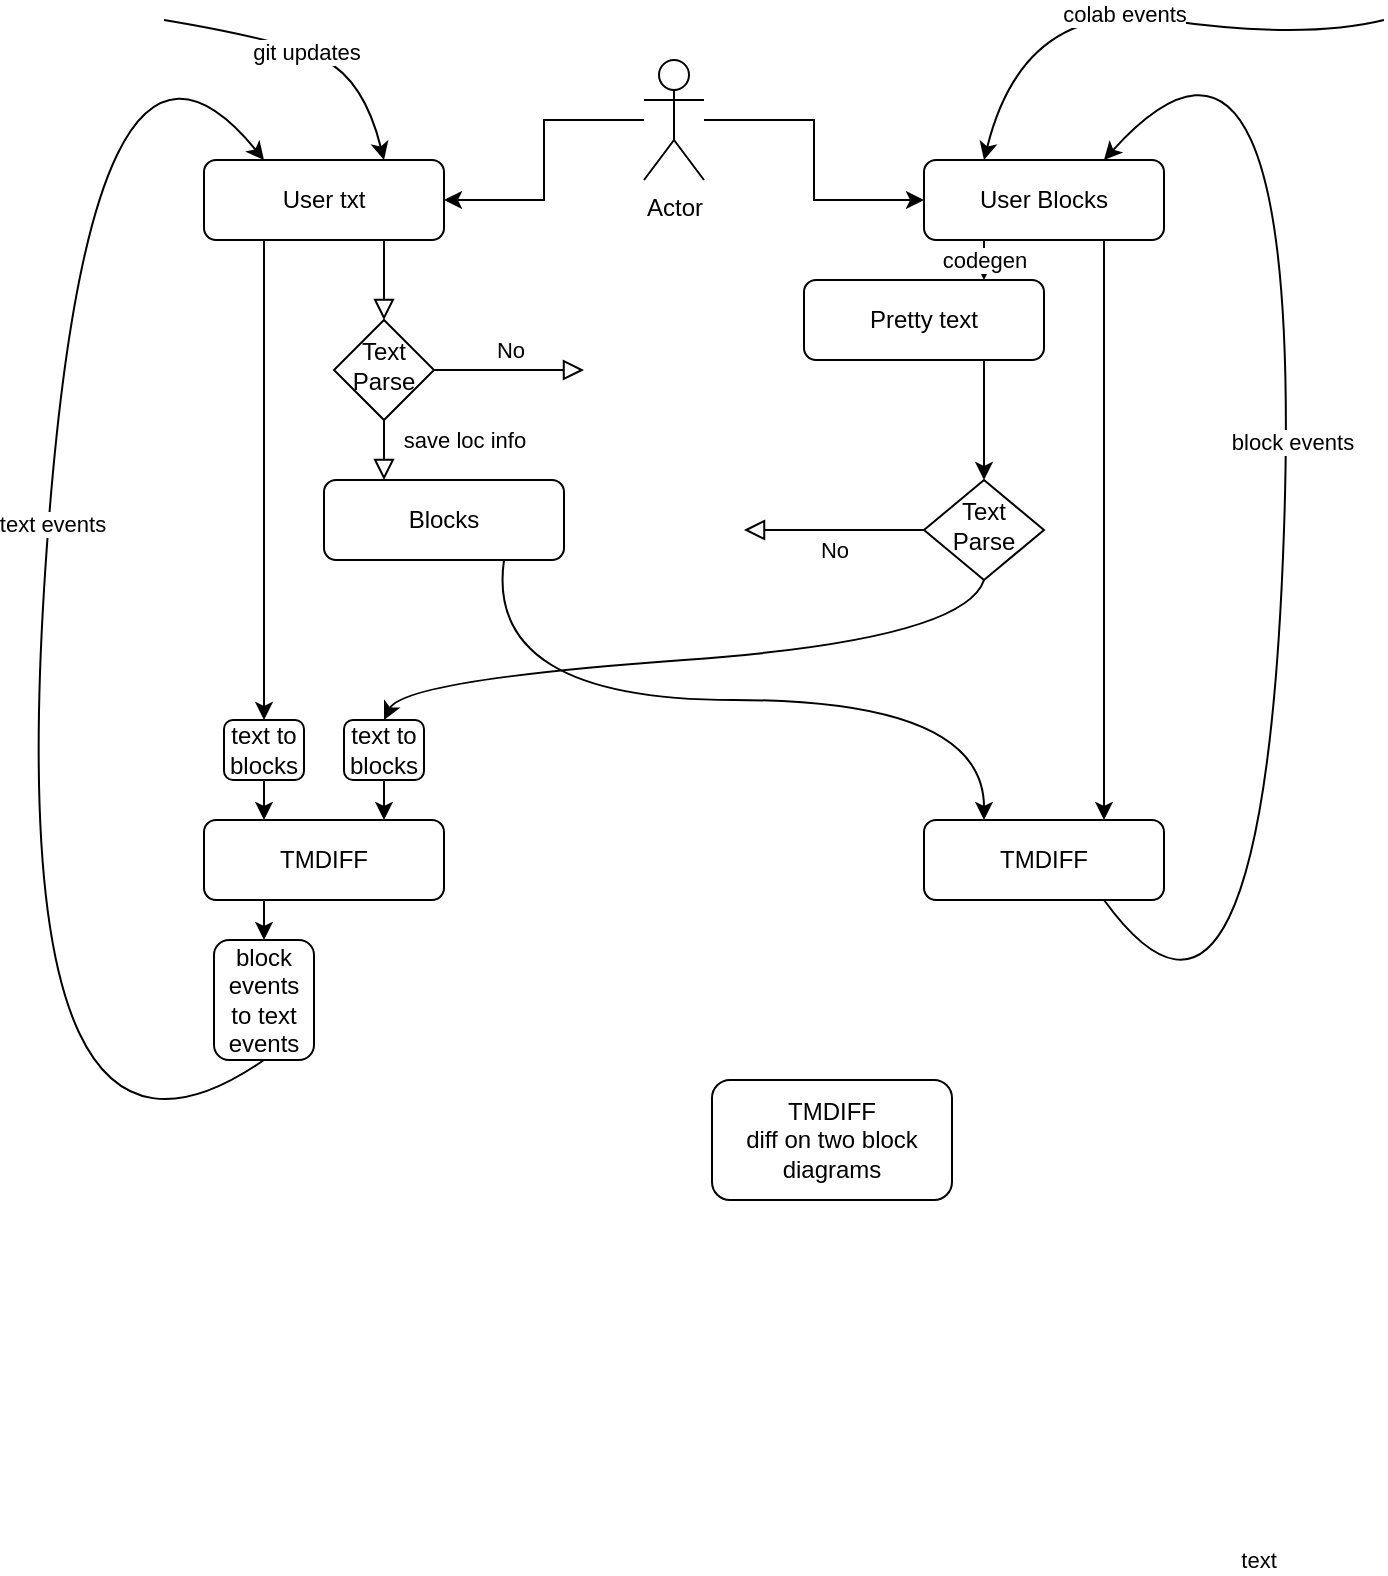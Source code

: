 <mxfile version="21.0.2" type="device"><diagram id="C5RBs43oDa-KdzZeNtuy" name="Page-1"><mxGraphModel dx="1434" dy="739" grid="1" gridSize="10" guides="1" tooltips="1" connect="1" arrows="1" fold="1" page="1" pageScale="1" pageWidth="827" pageHeight="1169" math="0" shadow="0"><root><mxCell id="WIyWlLk6GJQsqaUBKTNV-0"/><mxCell id="WIyWlLk6GJQsqaUBKTNV-1" parent="WIyWlLk6GJQsqaUBKTNV-0"/><mxCell id="WIyWlLk6GJQsqaUBKTNV-2" value="" style="rounded=0;html=1;jettySize=auto;orthogonalLoop=1;fontSize=11;endArrow=block;endFill=0;endSize=8;strokeWidth=1;shadow=0;labelBackgroundColor=none;edgeStyle=orthogonalEdgeStyle;exitX=0.75;exitY=1;exitDx=0;exitDy=0;" parent="WIyWlLk6GJQsqaUBKTNV-1" source="WIyWlLk6GJQsqaUBKTNV-3" target="WIyWlLk6GJQsqaUBKTNV-6" edge="1"><mxGeometry relative="1" as="geometry"/></mxCell><mxCell id="TvIYaoPbM7HeHV1W7y_1-3" style="edgeStyle=orthogonalEdgeStyle;rounded=0;orthogonalLoop=1;jettySize=auto;html=1;exitX=0.25;exitY=1;exitDx=0;exitDy=0;entryX=0.5;entryY=0;entryDx=0;entryDy=0;" edge="1" parent="WIyWlLk6GJQsqaUBKTNV-1" source="WIyWlLk6GJQsqaUBKTNV-3" target="TvIYaoPbM7HeHV1W7y_1-32"><mxGeometry relative="1" as="geometry"><mxPoint x="190" y="340" as="targetPoint"/></mxGeometry></mxCell><mxCell id="WIyWlLk6GJQsqaUBKTNV-3" value="User txt" style="rounded=1;whiteSpace=wrap;html=1;fontSize=12;glass=0;strokeWidth=1;shadow=0;" parent="WIyWlLk6GJQsqaUBKTNV-1" vertex="1"><mxGeometry x="160" y="80" width="120" height="40" as="geometry"/></mxCell><mxCell id="WIyWlLk6GJQsqaUBKTNV-4" value="save loc info" style="rounded=0;html=1;jettySize=auto;orthogonalLoop=1;fontSize=11;endArrow=block;endFill=0;endSize=8;strokeWidth=1;shadow=0;labelBackgroundColor=none;edgeStyle=orthogonalEdgeStyle;entryX=0.25;entryY=0;entryDx=0;entryDy=0;" parent="WIyWlLk6GJQsqaUBKTNV-1" source="WIyWlLk6GJQsqaUBKTNV-6" target="TvIYaoPbM7HeHV1W7y_1-1" edge="1"><mxGeometry x="0.2" y="40" relative="1" as="geometry"><mxPoint as="offset"/><mxPoint x="220" y="290" as="targetPoint"/></mxGeometry></mxCell><mxCell id="WIyWlLk6GJQsqaUBKTNV-5" value="No" style="edgeStyle=orthogonalEdgeStyle;rounded=0;html=1;jettySize=auto;orthogonalLoop=1;fontSize=11;endArrow=block;endFill=0;endSize=8;strokeWidth=1;shadow=0;labelBackgroundColor=none;exitX=1;exitY=0.5;exitDx=0;exitDy=0;" parent="WIyWlLk6GJQsqaUBKTNV-1" source="WIyWlLk6GJQsqaUBKTNV-6" edge="1"><mxGeometry y="10" relative="1" as="geometry"><mxPoint as="offset"/><mxPoint x="350" y="185" as="targetPoint"/><Array as="points"><mxPoint x="320" y="185"/><mxPoint x="320" y="185"/></Array></mxGeometry></mxCell><mxCell id="WIyWlLk6GJQsqaUBKTNV-6" value="Text Parse" style="rhombus;whiteSpace=wrap;html=1;shadow=0;fontFamily=Helvetica;fontSize=12;align=center;strokeWidth=1;spacing=6;spacingTop=-4;" parent="WIyWlLk6GJQsqaUBKTNV-1" vertex="1"><mxGeometry x="225" y="160" width="50" height="50" as="geometry"/></mxCell><mxCell id="TvIYaoPbM7HeHV1W7y_1-8" style="edgeStyle=orthogonalEdgeStyle;rounded=0;orthogonalLoop=1;jettySize=auto;html=1;exitX=0.75;exitY=1;exitDx=0;exitDy=0;entryX=0.75;entryY=0;entryDx=0;entryDy=0;" edge="1" parent="WIyWlLk6GJQsqaUBKTNV-1" source="TvIYaoPbM7HeHV1W7y_1-0" target="TvIYaoPbM7HeHV1W7y_1-7"><mxGeometry relative="1" as="geometry"/></mxCell><mxCell id="TvIYaoPbM7HeHV1W7y_1-0" value="User Blocks" style="rounded=1;whiteSpace=wrap;html=1;fontSize=12;glass=0;strokeWidth=1;shadow=0;" vertex="1" parent="WIyWlLk6GJQsqaUBKTNV-1"><mxGeometry x="520" y="80" width="120" height="40" as="geometry"/></mxCell><mxCell id="TvIYaoPbM7HeHV1W7y_1-1" value="Blocks" style="rounded=1;whiteSpace=wrap;html=1;fontSize=12;glass=0;strokeWidth=1;shadow=0;" vertex="1" parent="WIyWlLk6GJQsqaUBKTNV-1"><mxGeometry x="220" y="240" width="120" height="40" as="geometry"/></mxCell><mxCell id="TvIYaoPbM7HeHV1W7y_1-36" style="edgeStyle=orthogonalEdgeStyle;rounded=0;orthogonalLoop=1;jettySize=auto;html=1;exitX=0.25;exitY=1;exitDx=0;exitDy=0;entryX=0.5;entryY=0;entryDx=0;entryDy=0;" edge="1" parent="WIyWlLk6GJQsqaUBKTNV-1" source="TvIYaoPbM7HeHV1W7y_1-2" target="TvIYaoPbM7HeHV1W7y_1-33"><mxGeometry relative="1" as="geometry"/></mxCell><mxCell id="TvIYaoPbM7HeHV1W7y_1-2" value="TMDIFF" style="rounded=1;whiteSpace=wrap;html=1;fontSize=12;glass=0;strokeWidth=1;shadow=0;" vertex="1" parent="WIyWlLk6GJQsqaUBKTNV-1"><mxGeometry x="160" y="410" width="120" height="40" as="geometry"/></mxCell><mxCell id="TvIYaoPbM7HeHV1W7y_1-30" value="" style="edgeStyle=orthogonalEdgeStyle;rounded=0;orthogonalLoop=1;jettySize=auto;html=1;exitX=0.75;exitY=1;exitDx=0;exitDy=0;" edge="1" parent="WIyWlLk6GJQsqaUBKTNV-1" source="TvIYaoPbM7HeHV1W7y_1-4" target="TvIYaoPbM7HeHV1W7y_1-13"><mxGeometry relative="1" as="geometry"/></mxCell><mxCell id="TvIYaoPbM7HeHV1W7y_1-4" value="Pretty text" style="rounded=1;whiteSpace=wrap;html=1;fontSize=12;glass=0;strokeWidth=1;shadow=0;" vertex="1" parent="WIyWlLk6GJQsqaUBKTNV-1"><mxGeometry x="460" y="140" width="120" height="40" as="geometry"/></mxCell><mxCell id="TvIYaoPbM7HeHV1W7y_1-7" value="TMDIFF" style="rounded=1;whiteSpace=wrap;html=1;fontSize=12;glass=0;strokeWidth=1;shadow=0;" vertex="1" parent="WIyWlLk6GJQsqaUBKTNV-1"><mxGeometry x="520" y="410" width="120" height="40" as="geometry"/></mxCell><mxCell id="TvIYaoPbM7HeHV1W7y_1-25" value="" style="edgeStyle=orthogonalEdgeStyle;rounded=0;orthogonalLoop=1;jettySize=auto;html=1;" edge="1" parent="WIyWlLk6GJQsqaUBKTNV-1" source="TvIYaoPbM7HeHV1W7y_1-9" target="TvIYaoPbM7HeHV1W7y_1-0"><mxGeometry relative="1" as="geometry"/></mxCell><mxCell id="TvIYaoPbM7HeHV1W7y_1-26" value="" style="edgeStyle=orthogonalEdgeStyle;rounded=0;orthogonalLoop=1;jettySize=auto;html=1;" edge="1" parent="WIyWlLk6GJQsqaUBKTNV-1" source="TvIYaoPbM7HeHV1W7y_1-9" target="WIyWlLk6GJQsqaUBKTNV-3"><mxGeometry relative="1" as="geometry"/></mxCell><mxCell id="TvIYaoPbM7HeHV1W7y_1-9" value="Actor" style="shape=umlActor;verticalLabelPosition=bottom;verticalAlign=top;html=1;outlineConnect=0;" vertex="1" parent="WIyWlLk6GJQsqaUBKTNV-1"><mxGeometry x="380" y="30" width="30" height="60" as="geometry"/></mxCell><mxCell id="TvIYaoPbM7HeHV1W7y_1-10" value="" style="curved=1;endArrow=classic;html=1;rounded=0;exitX=0.75;exitY=1;exitDx=0;exitDy=0;entryX=0.25;entryY=0;entryDx=0;entryDy=0;" edge="1" parent="WIyWlLk6GJQsqaUBKTNV-1" source="TvIYaoPbM7HeHV1W7y_1-1" target="TvIYaoPbM7HeHV1W7y_1-7"><mxGeometry width="50" height="50" relative="1" as="geometry"><mxPoint x="390" y="410" as="sourcePoint"/><mxPoint x="440" y="360" as="targetPoint"/><Array as="points"><mxPoint x="300" y="350"/><mxPoint x="550" y="350"/></Array></mxGeometry></mxCell><mxCell id="TvIYaoPbM7HeHV1W7y_1-15" value="codegen" style="edgeStyle=orthogonalEdgeStyle;rounded=0;orthogonalLoop=1;jettySize=auto;html=1;entryX=0.75;entryY=0;entryDx=0;entryDy=0;exitX=0.25;exitY=1;exitDx=0;exitDy=0;" edge="1" parent="WIyWlLk6GJQsqaUBKTNV-1" source="TvIYaoPbM7HeHV1W7y_1-0" target="TvIYaoPbM7HeHV1W7y_1-4"><mxGeometry relative="1" as="geometry"><mxPoint x="570" y="280" as="sourcePoint"/></mxGeometry></mxCell><mxCell id="TvIYaoPbM7HeHV1W7y_1-13" value="Text Parse" style="rhombus;whiteSpace=wrap;html=1;shadow=0;fontFamily=Helvetica;fontSize=12;align=center;strokeWidth=1;spacing=6;spacingTop=-4;" vertex="1" parent="WIyWlLk6GJQsqaUBKTNV-1"><mxGeometry x="520" y="240" width="60" height="50" as="geometry"/></mxCell><mxCell id="TvIYaoPbM7HeHV1W7y_1-17" value="" style="curved=1;endArrow=classic;html=1;rounded=0;exitX=0.5;exitY=1;exitDx=0;exitDy=0;entryX=0.5;entryY=0;entryDx=0;entryDy=0;" edge="1" parent="WIyWlLk6GJQsqaUBKTNV-1" source="TvIYaoPbM7HeHV1W7y_1-13" target="TvIYaoPbM7HeHV1W7y_1-31"><mxGeometry width="50" height="50" relative="1" as="geometry"><mxPoint x="320" y="330" as="sourcePoint"/><mxPoint x="250" y="350" as="targetPoint"/><Array as="points"><mxPoint x="540" y="320"/><mxPoint x="260" y="340"/></Array></mxGeometry></mxCell><mxCell id="TvIYaoPbM7HeHV1W7y_1-19" value="" style="curved=1;endArrow=classic;html=1;rounded=0;entryX=0.75;entryY=0;entryDx=0;entryDy=0;exitX=0.75;exitY=1;exitDx=0;exitDy=0;" edge="1" parent="WIyWlLk6GJQsqaUBKTNV-1" source="TvIYaoPbM7HeHV1W7y_1-7" target="TvIYaoPbM7HeHV1W7y_1-0"><mxGeometry width="50" height="50" relative="1" as="geometry"><mxPoint x="390" y="410" as="sourcePoint"/><mxPoint x="440" y="360" as="targetPoint"/><Array as="points"><mxPoint x="690" y="560"/><mxPoint x="710" y="-30"/></Array></mxGeometry></mxCell><mxCell id="TvIYaoPbM7HeHV1W7y_1-21" value="block events" style="edgeLabel;html=1;align=center;verticalAlign=middle;resizable=0;points=[];" vertex="1" connectable="0" parent="TvIYaoPbM7HeHV1W7y_1-19"><mxGeometry x="0.087" y="-2" relative="1" as="geometry"><mxPoint as="offset"/></mxGeometry></mxCell><mxCell id="TvIYaoPbM7HeHV1W7y_1-22" value="text" style="curved=1;endArrow=classic;html=1;rounded=0;entryX=0.25;entryY=0;entryDx=0;entryDy=0;exitX=0.5;exitY=1;exitDx=0;exitDy=0;" edge="1" parent="WIyWlLk6GJQsqaUBKTNV-1" source="TvIYaoPbM7HeHV1W7y_1-33" target="WIyWlLk6GJQsqaUBKTNV-3"><mxGeometry x="-1" y="607" width="50" height="50" relative="1" as="geometry"><mxPoint x="130" y="580" as="sourcePoint"/><mxPoint x="620" y="90" as="targetPoint"/><Array as="points"><mxPoint x="60" y="620"/><mxPoint x="100" y="-30"/></Array><mxPoint x="151" y="-249" as="offset"/></mxGeometry></mxCell><mxCell id="TvIYaoPbM7HeHV1W7y_1-23" value="text events" style="edgeLabel;html=1;align=center;verticalAlign=middle;resizable=0;points=[];" vertex="1" connectable="0" parent="TvIYaoPbM7HeHV1W7y_1-22"><mxGeometry x="0.087" y="-2" relative="1" as="geometry"><mxPoint as="offset"/></mxGeometry></mxCell><mxCell id="TvIYaoPbM7HeHV1W7y_1-28" value="git updates" style="curved=1;endArrow=classic;html=1;rounded=0;entryX=0.75;entryY=0;entryDx=0;entryDy=0;" edge="1" parent="WIyWlLk6GJQsqaUBKTNV-1" target="WIyWlLk6GJQsqaUBKTNV-3"><mxGeometry width="50" height="50" relative="1" as="geometry"><mxPoint x="140" y="10" as="sourcePoint"/><mxPoint x="440" y="320" as="targetPoint"/><Array as="points"><mxPoint x="200" y="20"/><mxPoint x="240" y="40"/></Array></mxGeometry></mxCell><mxCell id="TvIYaoPbM7HeHV1W7y_1-29" value="colab events" style="curved=1;endArrow=classic;html=1;rounded=0;entryX=0.25;entryY=0;entryDx=0;entryDy=0;" edge="1" parent="WIyWlLk6GJQsqaUBKTNV-1" target="TvIYaoPbM7HeHV1W7y_1-0"><mxGeometry width="50" height="50" relative="1" as="geometry"><mxPoint x="750" y="10" as="sourcePoint"/><mxPoint x="260" y="90" as="targetPoint"/><Array as="points"><mxPoint x="710" y="20"/><mxPoint x="570"/></Array></mxGeometry></mxCell><mxCell id="TvIYaoPbM7HeHV1W7y_1-35" style="edgeStyle=orthogonalEdgeStyle;rounded=0;orthogonalLoop=1;jettySize=auto;html=1;exitX=0.5;exitY=1;exitDx=0;exitDy=0;entryX=0.75;entryY=0;entryDx=0;entryDy=0;" edge="1" parent="WIyWlLk6GJQsqaUBKTNV-1" source="TvIYaoPbM7HeHV1W7y_1-31" target="TvIYaoPbM7HeHV1W7y_1-2"><mxGeometry relative="1" as="geometry"/></mxCell><mxCell id="TvIYaoPbM7HeHV1W7y_1-31" value="text to blocks" style="rounded=1;whiteSpace=wrap;html=1;fontSize=12;glass=0;strokeWidth=1;shadow=0;" vertex="1" parent="WIyWlLk6GJQsqaUBKTNV-1"><mxGeometry x="230" y="360" width="40" height="30" as="geometry"/></mxCell><mxCell id="TvIYaoPbM7HeHV1W7y_1-34" style="edgeStyle=orthogonalEdgeStyle;rounded=0;orthogonalLoop=1;jettySize=auto;html=1;exitX=0.5;exitY=1;exitDx=0;exitDy=0;entryX=0.25;entryY=0;entryDx=0;entryDy=0;" edge="1" parent="WIyWlLk6GJQsqaUBKTNV-1" source="TvIYaoPbM7HeHV1W7y_1-32" target="TvIYaoPbM7HeHV1W7y_1-2"><mxGeometry relative="1" as="geometry"/></mxCell><mxCell id="TvIYaoPbM7HeHV1W7y_1-32" value="text to blocks" style="rounded=1;whiteSpace=wrap;html=1;fontSize=12;glass=0;strokeWidth=1;shadow=0;" vertex="1" parent="WIyWlLk6GJQsqaUBKTNV-1"><mxGeometry x="170" y="360" width="40" height="30" as="geometry"/></mxCell><mxCell id="TvIYaoPbM7HeHV1W7y_1-33" value="block events to text events" style="rounded=1;whiteSpace=wrap;html=1;fontSize=12;glass=0;strokeWidth=1;shadow=0;" vertex="1" parent="WIyWlLk6GJQsqaUBKTNV-1"><mxGeometry x="165" y="470" width="50" height="60" as="geometry"/></mxCell><mxCell id="TvIYaoPbM7HeHV1W7y_1-37" value="No" style="edgeStyle=orthogonalEdgeStyle;rounded=0;html=1;jettySize=auto;orthogonalLoop=1;fontSize=11;endArrow=block;endFill=0;endSize=8;strokeWidth=1;shadow=0;labelBackgroundColor=none;exitX=0;exitY=0.5;exitDx=0;exitDy=0;" edge="1" parent="WIyWlLk6GJQsqaUBKTNV-1" source="TvIYaoPbM7HeHV1W7y_1-13"><mxGeometry y="10" relative="1" as="geometry"><mxPoint as="offset"/><mxPoint x="285" y="195" as="sourcePoint"/><mxPoint x="430" y="265" as="targetPoint"/><Array as="points"><mxPoint x="450" y="265"/></Array></mxGeometry></mxCell><mxCell id="TvIYaoPbM7HeHV1W7y_1-38" value="TMDIFF&lt;br&gt;diff on two block diagrams" style="rounded=1;whiteSpace=wrap;html=1;fontSize=12;glass=0;strokeWidth=1;shadow=0;" vertex="1" parent="WIyWlLk6GJQsqaUBKTNV-1"><mxGeometry x="414" y="540" width="120" height="60" as="geometry"/></mxCell></root></mxGraphModel></diagram></mxfile>